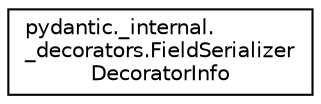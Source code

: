 digraph "Graphical Class Hierarchy"
{
 // LATEX_PDF_SIZE
  edge [fontname="Helvetica",fontsize="10",labelfontname="Helvetica",labelfontsize="10"];
  node [fontname="Helvetica",fontsize="10",shape=record];
  rankdir="LR";
  Node0 [label="pydantic._internal.\l_decorators.FieldSerializer\lDecoratorInfo",height=0.2,width=0.4,color="black", fillcolor="white", style="filled",URL="$classpydantic_1_1__internal_1_1__decorators_1_1FieldSerializerDecoratorInfo.html",tooltip=" "];
}
